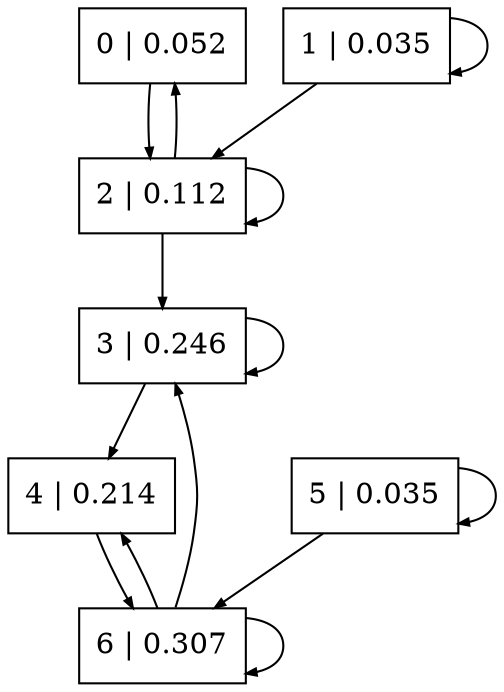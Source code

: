 #!/home/aks/.local/bin/showgraph
digraph G {
    node [shape=box];

    edge [arrowsize=0.5];

    0 [label="0 | 0.052"];    0 -> {2};
    1 [label="1 | 0.035"];    1 -> {1,2};
    2 [label="2 | 0.112"];    2 -> {0,2,3};
    3 [label="3 | 0.246"];    3 -> {3,4};
    4 [label="4 | 0.214"];    4 -> {6};
    5 [label="5 | 0.035"];    5 -> {5,6};
    6 [label="6 | 0.307"];    6 -> {3,4,6};
}
